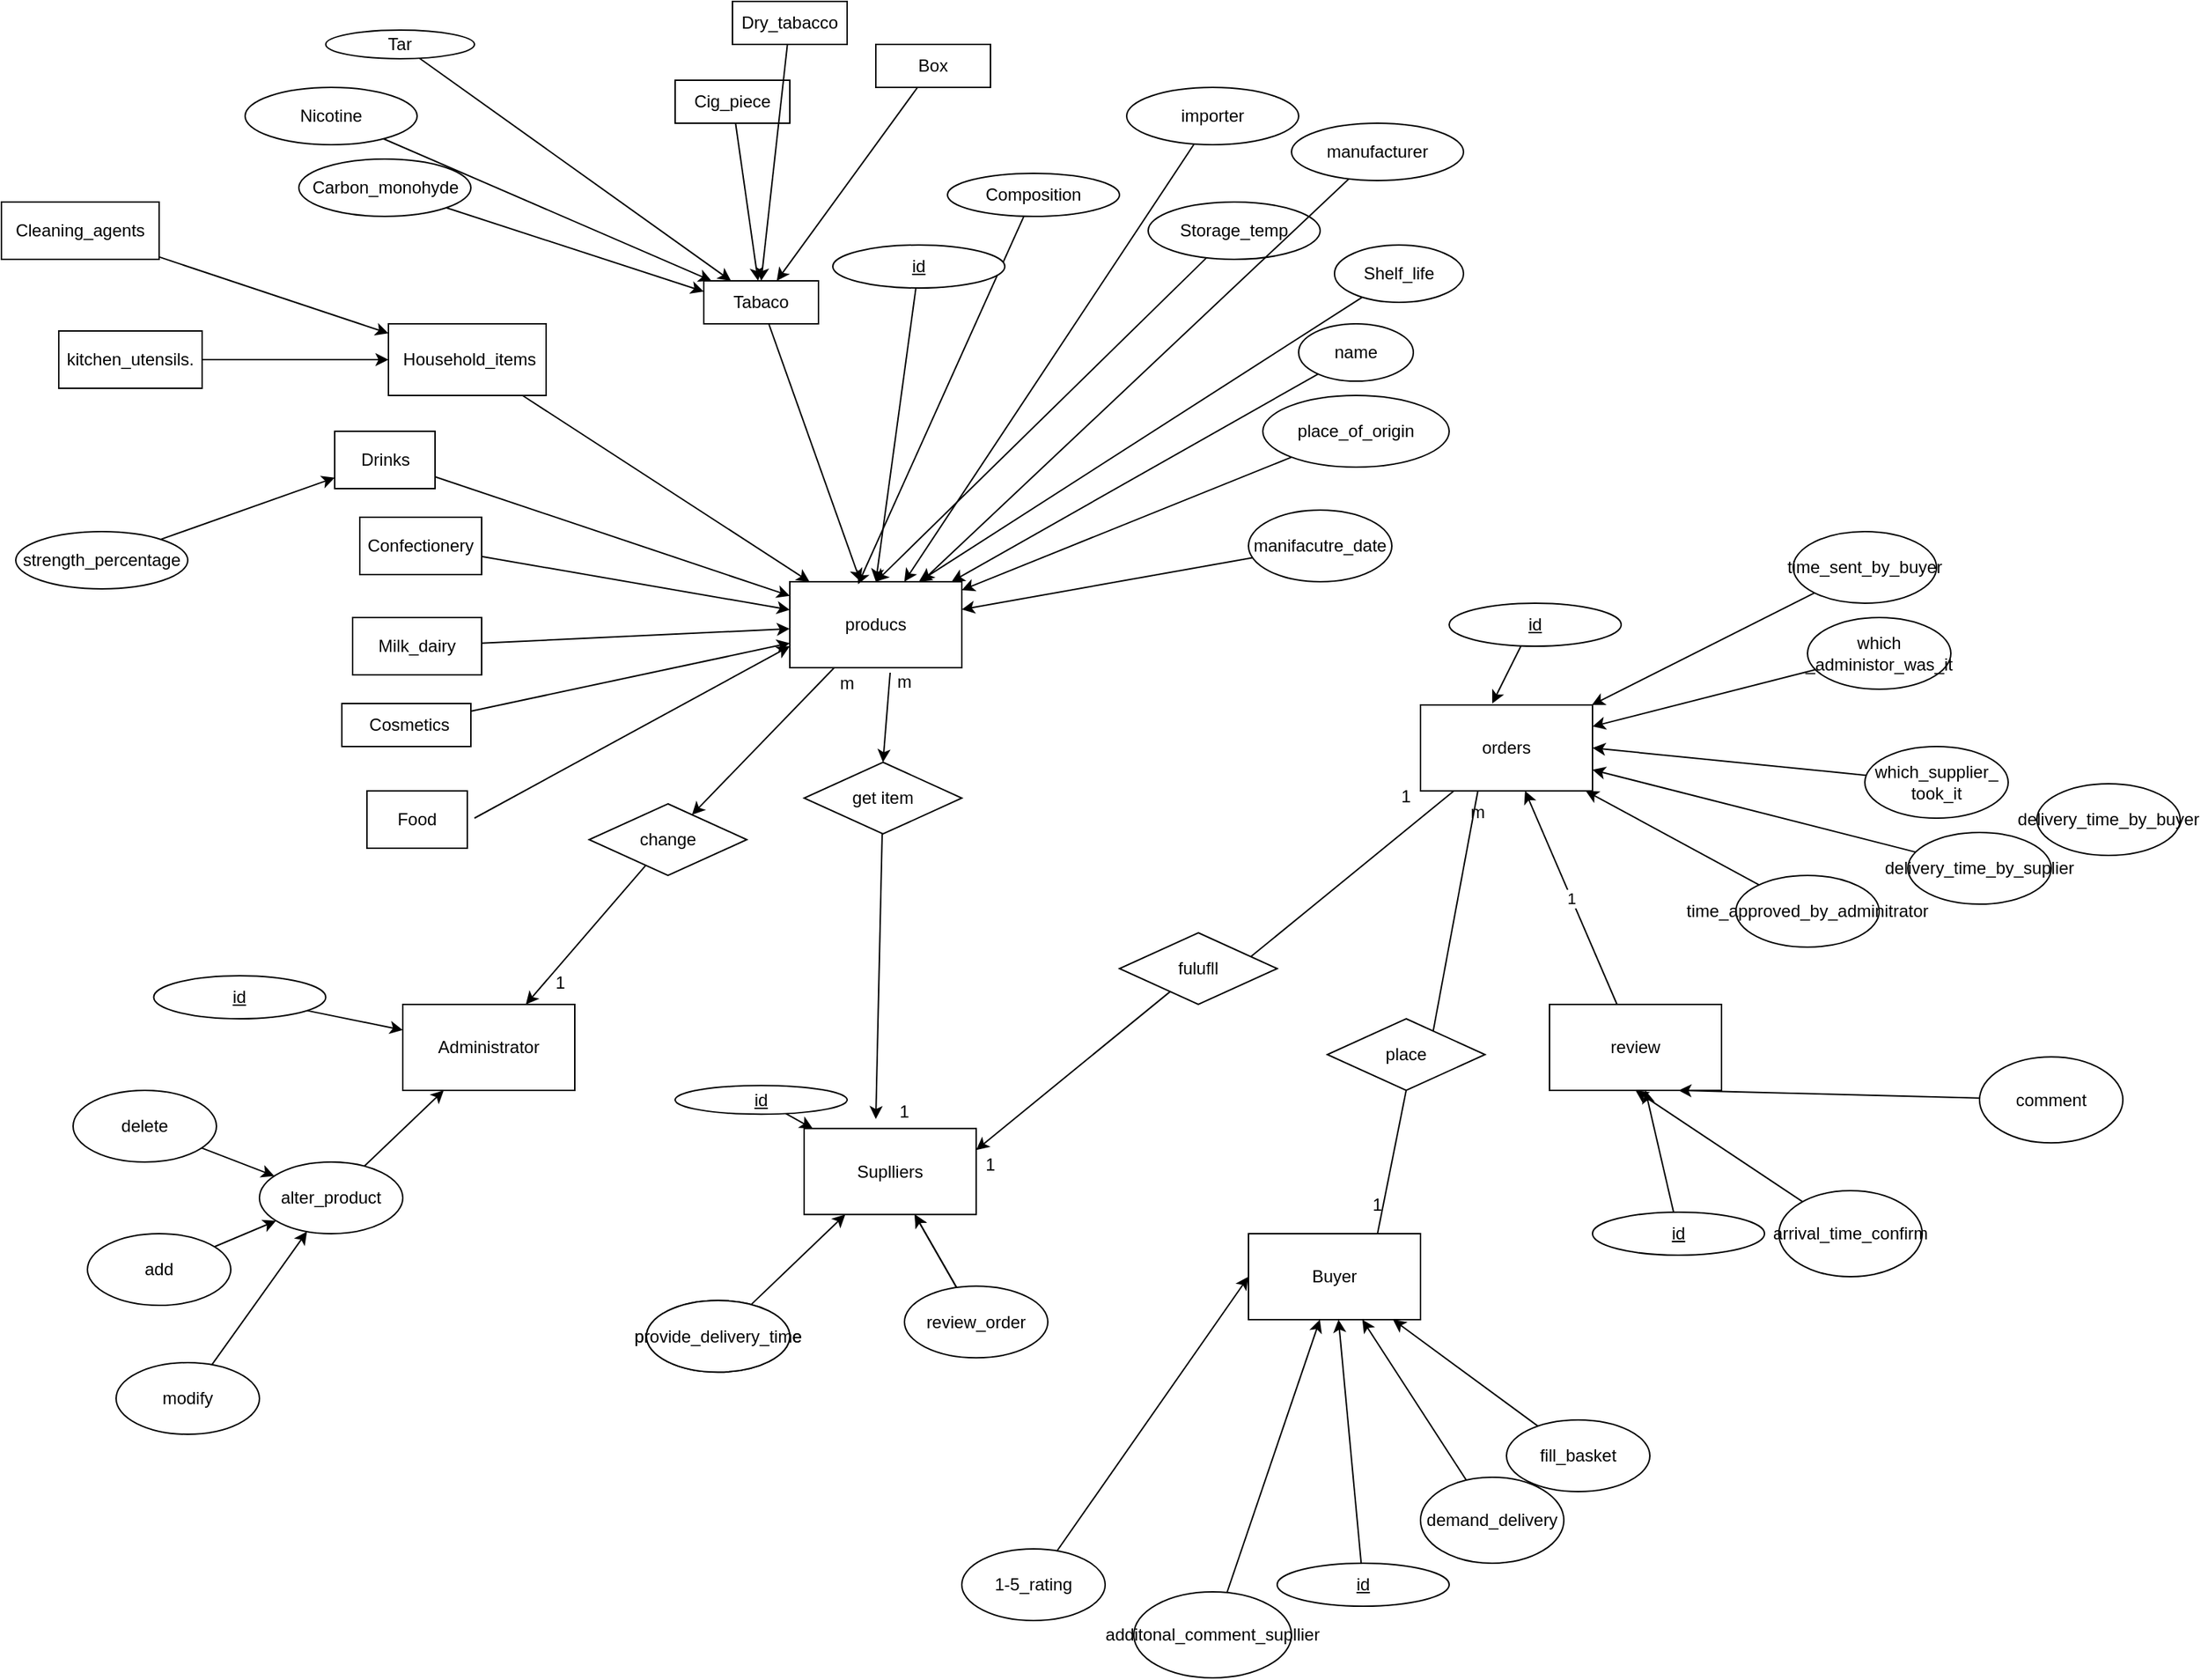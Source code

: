<mxfile>
    <diagram id="aDbfMxfE2nxTGC2v-ad4" name="Page-1">
        <mxGraphModel dx="2637" dy="1395" grid="1" gridSize="10" guides="1" tooltips="1" connect="1" arrows="1" fold="1" page="0" pageScale="1" pageWidth="850" pageHeight="1100" math="0" shadow="0">
            <root>
                <mxCell id="0"/>
                <mxCell id="1" parent="0"/>
                <mxCell id="179" style="edgeStyle=none;html=1;startArrow=none;" edge="1" parent="1" source="180">
                    <mxGeometry relative="1" as="geometry">
                        <mxPoint x="420" y="650" as="targetPoint"/>
                    </mxGeometry>
                </mxCell>
                <mxCell id="198" style="edgeStyle=none;html=1;" edge="1" parent="1" source="2" target="90">
                    <mxGeometry relative="1" as="geometry"/>
                </mxCell>
                <mxCell id="2" value="producs" style="whiteSpace=wrap;html=1;" parent="1" vertex="1">
                    <mxGeometry x="360" y="275" width="120" height="60" as="geometry"/>
                </mxCell>
                <mxCell id="9" value="Food" style="whiteSpace=wrap;html=1;" parent="1" vertex="1">
                    <mxGeometry x="65" y="421" width="70" height="40" as="geometry"/>
                </mxCell>
                <mxCell id="23" style="edgeStyle=none;html=1;" parent="1" source="10" target="2" edge="1">
                    <mxGeometry relative="1" as="geometry"/>
                </mxCell>
                <mxCell id="10" value="Tabaco&lt;br&gt;" style="whiteSpace=wrap;html=1;" parent="1" vertex="1">
                    <mxGeometry x="300" y="65" width="80" height="30" as="geometry"/>
                </mxCell>
                <mxCell id="24" style="edgeStyle=none;html=1;" parent="1" source="11" target="2" edge="1">
                    <mxGeometry relative="1" as="geometry"/>
                </mxCell>
                <mxCell id="11" value="Drinks" style="whiteSpace=wrap;html=1;" parent="1" vertex="1">
                    <mxGeometry x="42.5" y="170" width="70" height="40" as="geometry"/>
                </mxCell>
                <mxCell id="26" style="edgeStyle=none;html=1;" parent="1" source="12" target="2" edge="1">
                    <mxGeometry relative="1" as="geometry"/>
                </mxCell>
                <mxCell id="12" value="Milk_dairy&lt;span style=&quot;color: rgba(0, 0, 0, 0); font-family: monospace; font-size: 0px; text-align: start;&quot;&gt;%3CmxGraphModel%3E%3Croot%3E%3CmxCell%20id%3D%220%22%2F%3E%3CmxCell%20id%3D%221%22%20parent%3D%220%22%2F%3E%3CmxCell%20id%3D%222%22%20value%3D%22Drinks%22%20style%3D%22whiteSpace%3Dwrap%3Bhtml%3D1%3B%22%20vertex%3D%221%22%20parent%3D%221%22%3E%3CmxGeometry%20x%3D%22530%22%20y%3D%22230%22%20width%3D%22120%22%20height%3D%2260%22%20as%3D%22geometry%22%2F%3E%3C%2FmxCell%3E%3C%2Froot%3E%3C%2FmxGraphModel%3E&lt;/span&gt;" style="whiteSpace=wrap;html=1;" parent="1" vertex="1">
                    <mxGeometry x="55" y="300" width="90" height="40" as="geometry"/>
                </mxCell>
                <mxCell id="25" style="edgeStyle=none;html=1;" parent="1" source="13" target="2" edge="1">
                    <mxGeometry relative="1" as="geometry"/>
                </mxCell>
                <mxCell id="13" value="Confectionery" style="whiteSpace=wrap;html=1;" parent="1" vertex="1">
                    <mxGeometry x="60" y="230" width="85" height="40" as="geometry"/>
                </mxCell>
                <mxCell id="27" style="edgeStyle=none;html=1;" parent="1" source="14" target="2" edge="1">
                    <mxGeometry relative="1" as="geometry"/>
                </mxCell>
                <mxCell id="14" value="&amp;nbsp;Cosmetics&lt;br&gt;" style="whiteSpace=wrap;html=1;" parent="1" vertex="1">
                    <mxGeometry x="47.5" y="360" width="90" height="30" as="geometry"/>
                </mxCell>
                <mxCell id="16" style="edgeStyle=none;html=1;" parent="1" source="15" target="2" edge="1">
                    <mxGeometry relative="1" as="geometry"/>
                </mxCell>
                <mxCell id="15" value="&amp;nbsp;Household_items&lt;br&gt;" style="whiteSpace=wrap;html=1;" parent="1" vertex="1">
                    <mxGeometry x="80" y="95" width="110" height="50" as="geometry"/>
                </mxCell>
                <mxCell id="20" style="edgeStyle=none;html=1;" parent="1" source="17" target="10" edge="1">
                    <mxGeometry relative="1" as="geometry"/>
                </mxCell>
                <mxCell id="17" value="Cig_piece&lt;br&gt;" style="whiteSpace=wrap;html=1;" parent="1" vertex="1">
                    <mxGeometry x="280" y="-75" width="80" height="30" as="geometry"/>
                </mxCell>
                <mxCell id="22" style="edgeStyle=none;html=1;" parent="1" source="18" target="10" edge="1">
                    <mxGeometry relative="1" as="geometry"/>
                </mxCell>
                <mxCell id="18" value="Box&lt;br&gt;" style="whiteSpace=wrap;html=1;" parent="1" vertex="1">
                    <mxGeometry x="420" y="-100" width="80" height="30" as="geometry"/>
                </mxCell>
                <mxCell id="21" style="edgeStyle=none;html=1;entryX=0.5;entryY=0;entryDx=0;entryDy=0;" parent="1" source="19" target="10" edge="1">
                    <mxGeometry relative="1" as="geometry"/>
                </mxCell>
                <mxCell id="19" value="Dry_tabacco" style="whiteSpace=wrap;html=1;" parent="1" vertex="1">
                    <mxGeometry x="320" y="-130" width="80" height="30" as="geometry"/>
                </mxCell>
                <mxCell id="42" style="edgeStyle=none;html=1;" parent="1" source="30" target="2" edge="1">
                    <mxGeometry relative="1" as="geometry"/>
                </mxCell>
                <mxCell id="30" value="name&lt;br&gt;" style="ellipse;whiteSpace=wrap;html=1;" parent="1" vertex="1">
                    <mxGeometry x="715" y="95" width="80" height="40" as="geometry"/>
                </mxCell>
                <mxCell id="41" style="edgeStyle=none;html=1;" parent="1" source="31" target="2" edge="1">
                    <mxGeometry relative="1" as="geometry"/>
                </mxCell>
                <mxCell id="31" value="manifacutre_date" style="ellipse;whiteSpace=wrap;html=1;" parent="1" vertex="1">
                    <mxGeometry x="680" y="225" width="100" height="50" as="geometry"/>
                </mxCell>
                <mxCell id="40" style="edgeStyle=none;html=1;entryX=0.75;entryY=0;entryDx=0;entryDy=0;" parent="1" source="32" target="2" edge="1">
                    <mxGeometry relative="1" as="geometry"/>
                </mxCell>
                <mxCell id="32" value="Shelf_life" style="ellipse;whiteSpace=wrap;html=1;" parent="1" vertex="1">
                    <mxGeometry x="740" y="40" width="90" height="40" as="geometry"/>
                </mxCell>
                <mxCell id="38" style="edgeStyle=none;html=1;entryX=0.397;entryY=0.03;entryDx=0;entryDy=0;entryPerimeter=0;" parent="1" source="33" target="2" edge="1">
                    <mxGeometry relative="1" as="geometry"/>
                </mxCell>
                <mxCell id="33" value="Composition&lt;br&gt;" style="ellipse;whiteSpace=wrap;html=1;" parent="1" vertex="1">
                    <mxGeometry x="470" y="-10" width="120" height="30" as="geometry"/>
                </mxCell>
                <mxCell id="39" style="edgeStyle=none;html=1;entryX=0.5;entryY=0;entryDx=0;entryDy=0;" parent="1" source="34" target="2" edge="1">
                    <mxGeometry relative="1" as="geometry"/>
                </mxCell>
                <mxCell id="34" value="Storage_temp&lt;br&gt;" style="ellipse;whiteSpace=wrap;html=1;" parent="1" vertex="1">
                    <mxGeometry x="610" y="10" width="120" height="40" as="geometry"/>
                </mxCell>
                <mxCell id="43" style="edgeStyle=none;html=1;" parent="1" source="35" target="2" edge="1">
                    <mxGeometry relative="1" as="geometry"/>
                </mxCell>
                <mxCell id="35" value="place_of_origin" style="ellipse;whiteSpace=wrap;html=1;" parent="1" vertex="1">
                    <mxGeometry x="690" y="145" width="130" height="50" as="geometry"/>
                </mxCell>
                <mxCell id="44" style="edgeStyle=none;html=1;" parent="1" source="36" target="2" edge="1">
                    <mxGeometry relative="1" as="geometry"/>
                </mxCell>
                <mxCell id="36" value="manufacturer" style="ellipse;whiteSpace=wrap;html=1;" parent="1" vertex="1">
                    <mxGeometry x="710" y="-45" width="120" height="40" as="geometry"/>
                </mxCell>
                <mxCell id="45" style="edgeStyle=none;html=1;" parent="1" source="37" target="2" edge="1">
                    <mxGeometry relative="1" as="geometry"/>
                </mxCell>
                <mxCell id="37" value="importer" style="ellipse;whiteSpace=wrap;html=1;" parent="1" vertex="1">
                    <mxGeometry x="595" y="-70" width="120" height="40" as="geometry"/>
                </mxCell>
                <mxCell id="56" style="edgeStyle=none;html=1;" parent="1" source="48" target="10" edge="1">
                    <mxGeometry relative="1" as="geometry"/>
                </mxCell>
                <mxCell id="48" value="Nicotine&lt;br&gt;" style="ellipse;whiteSpace=wrap;html=1;" parent="1" vertex="1">
                    <mxGeometry x="-20" y="-70" width="120" height="40" as="geometry"/>
                </mxCell>
                <mxCell id="55" style="edgeStyle=none;html=1;" parent="1" source="49" target="10" edge="1">
                    <mxGeometry relative="1" as="geometry"/>
                </mxCell>
                <mxCell id="49" value="Tar&lt;br&gt;" style="ellipse;whiteSpace=wrap;html=1;" parent="1" vertex="1">
                    <mxGeometry x="36.25" y="-110" width="103.75" height="20" as="geometry"/>
                </mxCell>
                <mxCell id="54" style="edgeStyle=none;html=1;entryX=0;entryY=0.25;entryDx=0;entryDy=0;" parent="1" source="50" target="10" edge="1">
                    <mxGeometry relative="1" as="geometry">
                        <mxPoint x="260" y="-10" as="targetPoint"/>
                    </mxGeometry>
                </mxCell>
                <mxCell id="50" value="Carbon_monohyde&lt;br&gt;" style="ellipse;whiteSpace=wrap;html=1;" parent="1" vertex="1">
                    <mxGeometry x="17.5" y="-20" width="120" height="40" as="geometry"/>
                </mxCell>
                <mxCell id="60" style="edgeStyle=none;html=1;" parent="1" source="57" target="11" edge="1">
                    <mxGeometry relative="1" as="geometry"/>
                </mxCell>
                <mxCell id="57" value="strength_percentage" style="ellipse;whiteSpace=wrap;html=1;" parent="1" vertex="1">
                    <mxGeometry x="-180" y="240" width="120" height="40" as="geometry"/>
                </mxCell>
                <mxCell id="66" style="edgeStyle=none;html=1;" parent="1" source="64" target="15" edge="1">
                    <mxGeometry relative="1" as="geometry">
                        <mxPoint x="-60" y="40" as="targetPoint"/>
                    </mxGeometry>
                </mxCell>
                <mxCell id="64" value="Cleaning_agents" style="whiteSpace=wrap;html=1;" parent="1" vertex="1">
                    <mxGeometry x="-190" y="10" width="110" height="40" as="geometry"/>
                </mxCell>
                <mxCell id="67" style="edgeStyle=none;html=1;" parent="1" source="65" target="15" edge="1">
                    <mxGeometry relative="1" as="geometry"/>
                </mxCell>
                <mxCell id="65" value="kitchen_utensils." style="whiteSpace=wrap;html=1;" parent="1" vertex="1">
                    <mxGeometry x="-150" y="100" width="100" height="40" as="geometry"/>
                </mxCell>
                <mxCell id="70" value="Administrator" style="whiteSpace=wrap;html=1;" parent="1" vertex="1">
                    <mxGeometry x="90" y="570" width="120" height="60" as="geometry"/>
                </mxCell>
                <mxCell id="73" value="Buyer" style="whiteSpace=wrap;html=1;" parent="1" vertex="1">
                    <mxGeometry x="680" y="730" width="120" height="60" as="geometry"/>
                </mxCell>
                <mxCell id="74" value="Suplliers&lt;br&gt;" style="whiteSpace=wrap;html=1;" parent="1" vertex="1">
                    <mxGeometry x="370" y="656.62" width="120" height="60" as="geometry"/>
                </mxCell>
                <mxCell id="88" value="" style="edgeStyle=none;orthogonalLoop=1;jettySize=auto;html=1;entryX=0;entryY=0.75;entryDx=0;entryDy=0;" parent="1" target="2" edge="1">
                    <mxGeometry width="80" relative="1" as="geometry">
                        <mxPoint x="140" y="440" as="sourcePoint"/>
                        <mxPoint x="420" y="510" as="targetPoint"/>
                        <Array as="points"/>
                    </mxGeometry>
                </mxCell>
                <mxCell id="199" style="edgeStyle=none;html=1;" edge="1" parent="1" source="90" target="70">
                    <mxGeometry relative="1" as="geometry"/>
                </mxCell>
                <mxCell id="90" value="change" style="rhombus;whiteSpace=wrap;html=1;" vertex="1" parent="1">
                    <mxGeometry x="220" y="430" width="110" height="50" as="geometry"/>
                </mxCell>
                <mxCell id="156" style="edgeStyle=none;html=1;entryX=1;entryY=0.25;entryDx=0;entryDy=0;startArrow=none;" edge="1" parent="1" source="157" target="74">
                    <mxGeometry relative="1" as="geometry">
                        <mxPoint x="570.446" y="570.004" as="sourcePoint"/>
                    </mxGeometry>
                </mxCell>
                <mxCell id="99" value="orders&lt;br&gt;" style="whiteSpace=wrap;html=1;" vertex="1" parent="1">
                    <mxGeometry x="800" y="361" width="120" height="60" as="geometry"/>
                </mxCell>
                <mxCell id="101" style="edgeStyle=none;html=1;" edge="1" parent="1" source="100" target="99">
                    <mxGeometry relative="1" as="geometry"/>
                </mxCell>
                <mxCell id="100" value="time_sent_by_buyer" style="ellipse;whiteSpace=wrap;html=1;" vertex="1" parent="1">
                    <mxGeometry x="1060" y="240" width="100" height="50" as="geometry"/>
                </mxCell>
                <mxCell id="139" style="edgeStyle=none;html=1;" edge="1" parent="1" source="102" target="99">
                    <mxGeometry relative="1" as="geometry"/>
                </mxCell>
                <mxCell id="102" value="time_approved_by_adminitrator&lt;br&gt;" style="ellipse;whiteSpace=wrap;html=1;" vertex="1" parent="1">
                    <mxGeometry x="1020" y="480" width="100" height="50" as="geometry"/>
                </mxCell>
                <mxCell id="163" style="edgeStyle=none;html=1;entryX=1;entryY=0.25;entryDx=0;entryDy=0;" edge="1" parent="1" source="103" target="99">
                    <mxGeometry relative="1" as="geometry"/>
                </mxCell>
                <mxCell id="103" value="which _administor_was_it" style="ellipse;whiteSpace=wrap;html=1;" vertex="1" parent="1">
                    <mxGeometry x="1070" y="300" width="100" height="50" as="geometry"/>
                </mxCell>
                <mxCell id="138" style="edgeStyle=none;html=1;entryX=1;entryY=0.5;entryDx=0;entryDy=0;" edge="1" parent="1" source="104" target="99">
                    <mxGeometry relative="1" as="geometry"/>
                </mxCell>
                <mxCell id="104" value="which_supplier_&lt;br&gt;took_it" style="ellipse;whiteSpace=wrap;html=1;" vertex="1" parent="1">
                    <mxGeometry x="1110" y="390" width="100" height="50" as="geometry"/>
                </mxCell>
                <mxCell id="140" style="edgeStyle=none;html=1;" edge="1" parent="1" source="105" target="99">
                    <mxGeometry relative="1" as="geometry"/>
                </mxCell>
                <mxCell id="105" value="delivery_time_by_suplier" style="ellipse;whiteSpace=wrap;html=1;" vertex="1" parent="1">
                    <mxGeometry x="1140" y="450" width="100" height="50" as="geometry"/>
                </mxCell>
                <mxCell id="168" style="edgeStyle=none;html=1;" edge="1" parent="1" source="108" target="165">
                    <mxGeometry relative="1" as="geometry"/>
                </mxCell>
                <mxCell id="108" value="modify" style="ellipse;whiteSpace=wrap;html=1;" vertex="1" parent="1">
                    <mxGeometry x="-110" y="820" width="100" height="50" as="geometry"/>
                </mxCell>
                <mxCell id="167" style="edgeStyle=none;html=1;" edge="1" parent="1" source="109" target="165">
                    <mxGeometry relative="1" as="geometry"/>
                </mxCell>
                <mxCell id="109" value="add" style="ellipse;whiteSpace=wrap;html=1;" vertex="1" parent="1">
                    <mxGeometry x="-130" y="730" width="100" height="50" as="geometry"/>
                </mxCell>
                <mxCell id="169" style="edgeStyle=none;html=1;" edge="1" parent="1" source="110" target="165">
                    <mxGeometry relative="1" as="geometry"/>
                </mxCell>
                <mxCell id="110" value="delete" style="ellipse;whiteSpace=wrap;html=1;" vertex="1" parent="1">
                    <mxGeometry x="-140" y="630" width="100" height="50" as="geometry"/>
                </mxCell>
                <mxCell id="117" style="edgeStyle=none;html=1;" edge="1" parent="1" source="114" target="73">
                    <mxGeometry relative="1" as="geometry"/>
                </mxCell>
                <mxCell id="114" value="fill_basket" style="ellipse;whiteSpace=wrap;html=1;" vertex="1" parent="1">
                    <mxGeometry x="860" y="860" width="100" height="50" as="geometry"/>
                </mxCell>
                <mxCell id="116" style="edgeStyle=none;html=1;" edge="1" parent="1" source="115" target="73">
                    <mxGeometry relative="1" as="geometry"/>
                </mxCell>
                <mxCell id="115" value="demand_delivery" style="ellipse;whiteSpace=wrap;html=1;" vertex="1" parent="1">
                    <mxGeometry x="800" y="900" width="100" height="60" as="geometry"/>
                </mxCell>
                <mxCell id="121" style="edgeStyle=none;html=1;" edge="1" parent="1" source="118" target="74">
                    <mxGeometry relative="1" as="geometry"/>
                </mxCell>
                <mxCell id="118" value="provide_delivery_time" style="ellipse;whiteSpace=wrap;html=1;" vertex="1" parent="1">
                    <mxGeometry x="260" y="776.62" width="100" height="50" as="geometry"/>
                </mxCell>
                <mxCell id="120" style="edgeStyle=none;html=1;" edge="1" parent="1" source="119" target="74">
                    <mxGeometry relative="1" as="geometry"/>
                </mxCell>
                <mxCell id="122" style="edgeStyle=none;html=1;" edge="1" parent="1" source="119" target="74">
                    <mxGeometry relative="1" as="geometry"/>
                </mxCell>
                <mxCell id="119" value="review_order" style="ellipse;whiteSpace=wrap;html=1;" vertex="1" parent="1">
                    <mxGeometry x="440" y="766.62" width="100" height="50" as="geometry"/>
                </mxCell>
                <mxCell id="142" value="" style="edgeStyle=none;html=1;endArrow=none;entryX=0.75;entryY=0;entryDx=0;entryDy=0;startArrow=none;exitX=0.5;exitY=1;exitDx=0;exitDy=0;" edge="1" parent="1" source="204" target="73">
                    <mxGeometry relative="1" as="geometry">
                        <mxPoint x="781.317" y="658.326" as="sourcePoint"/>
                        <mxPoint x="731.484" y="527.493" as="targetPoint"/>
                    </mxGeometry>
                </mxCell>
                <mxCell id="144" value="1" style="edgeStyle=none;html=1;" edge="1" parent="1" source="143" target="99">
                    <mxGeometry relative="1" as="geometry"/>
                </mxCell>
                <mxCell id="143" value="review" style="whiteSpace=wrap;html=1;" vertex="1" parent="1">
                    <mxGeometry x="890" y="570" width="120" height="60" as="geometry"/>
                </mxCell>
                <mxCell id="148" style="edgeStyle=none;html=1;entryX=0;entryY=0.5;entryDx=0;entryDy=0;" edge="1" parent="1" source="147" target="73">
                    <mxGeometry relative="1" as="geometry"/>
                </mxCell>
                <mxCell id="147" value="1-5_rating" style="ellipse;whiteSpace=wrap;html=1;" vertex="1" parent="1">
                    <mxGeometry x="480" y="950" width="100" height="50" as="geometry"/>
                </mxCell>
                <mxCell id="150" style="edgeStyle=none;html=1;entryX=0.75;entryY=1;entryDx=0;entryDy=0;" edge="1" parent="1" source="149" target="143">
                    <mxGeometry relative="1" as="geometry"/>
                </mxCell>
                <mxCell id="149" value="comment" style="ellipse;whiteSpace=wrap;html=1;" vertex="1" parent="1">
                    <mxGeometry x="1190" y="606.62" width="100" height="60" as="geometry"/>
                </mxCell>
                <mxCell id="152" style="edgeStyle=none;html=1;entryX=0.5;entryY=1;entryDx=0;entryDy=0;" edge="1" parent="1" source="151" target="143">
                    <mxGeometry relative="1" as="geometry"/>
                </mxCell>
                <mxCell id="151" value="arrival_time_confirm" style="ellipse;whiteSpace=wrap;html=1;" vertex="1" parent="1">
                    <mxGeometry x="1050" y="700" width="100" height="60" as="geometry"/>
                </mxCell>
                <mxCell id="158" value="" style="edgeStyle=none;html=1;entryX=1;entryY=0.25;entryDx=0;entryDy=0;endArrow=none;" edge="1" parent="1" source="99" target="157">
                    <mxGeometry relative="1" as="geometry">
                        <mxPoint x="831.875" y="421" as="sourcePoint"/>
                        <mxPoint x="500" y="775" as="targetPoint"/>
                    </mxGeometry>
                </mxCell>
                <mxCell id="157" value="fulufll" style="rhombus;whiteSpace=wrap;html=1;rotation=0;" vertex="1" parent="1">
                    <mxGeometry x="590" y="520" width="110" height="50" as="geometry"/>
                </mxCell>
                <mxCell id="160" value="" style="edgeStyle=none;html=1;endArrow=none;entryX=0.75;entryY=0;entryDx=0;entryDy=0;startArrow=none;exitX=0.5;exitY=0;exitDx=0;exitDy=0;" edge="1" parent="1" source="205">
                    <mxGeometry relative="1" as="geometry">
                        <mxPoint x="852.025" y="421" as="sourcePoint"/>
                        <mxPoint x="803.333" y="618.333" as="targetPoint"/>
                    </mxGeometry>
                </mxCell>
                <mxCell id="161" value="1" style="text;strokeColor=none;align=center;fillColor=none;html=1;verticalAlign=middle;whiteSpace=wrap;rounded=0;" vertex="1" parent="1">
                    <mxGeometry x="470" y="666.62" width="60" height="30" as="geometry"/>
                </mxCell>
                <mxCell id="162" value="1" style="text;strokeColor=none;align=center;fillColor=none;html=1;verticalAlign=middle;whiteSpace=wrap;rounded=0;" vertex="1" parent="1">
                    <mxGeometry x="740" y="695" width="60" height="30" as="geometry"/>
                </mxCell>
                <mxCell id="166" style="edgeStyle=none;html=1;" edge="1" parent="1" source="165" target="70">
                    <mxGeometry relative="1" as="geometry"/>
                </mxCell>
                <mxCell id="165" value="alter_product" style="ellipse;whiteSpace=wrap;html=1;" vertex="1" parent="1">
                    <mxGeometry x="-10" y="680" width="100" height="50" as="geometry"/>
                </mxCell>
                <mxCell id="170" value="provide_delivery_time" style="ellipse;whiteSpace=wrap;html=1;" vertex="1" parent="1">
                    <mxGeometry x="260" y="776.62" width="100" height="50" as="geometry"/>
                </mxCell>
                <mxCell id="173" style="edgeStyle=none;html=1;entryX=0.5;entryY=0;entryDx=0;entryDy=0;" edge="1" parent="1" source="172" target="2">
                    <mxGeometry relative="1" as="geometry"/>
                </mxCell>
                <mxCell id="172" value="&lt;u&gt;id&lt;/u&gt;" style="ellipse;whiteSpace=wrap;html=1;" vertex="1" parent="1">
                    <mxGeometry x="390" y="40" width="120" height="30" as="geometry"/>
                </mxCell>
                <mxCell id="180" value="get item" style="rhombus;whiteSpace=wrap;html=1;" vertex="1" parent="1">
                    <mxGeometry x="370" y="401" width="110" height="50" as="geometry"/>
                </mxCell>
                <mxCell id="183" value="1" style="text;strokeColor=none;align=center;fillColor=none;html=1;verticalAlign=middle;whiteSpace=wrap;rounded=0;" vertex="1" parent="1">
                    <mxGeometry x="760" y="410" width="60" height="30" as="geometry"/>
                </mxCell>
                <mxCell id="184" value="m&lt;br&gt;" style="text;strokeColor=none;align=center;fillColor=none;html=1;verticalAlign=middle;whiteSpace=wrap;rounded=0;" vertex="1" parent="1">
                    <mxGeometry x="410" y="330" width="60" height="30" as="geometry"/>
                </mxCell>
                <mxCell id="187" style="edgeStyle=none;html=1;entryX=0.417;entryY=-0.017;entryDx=0;entryDy=0;entryPerimeter=0;" edge="1" parent="1" target="99">
                    <mxGeometry relative="1" as="geometry">
                        <mxPoint x="870" y="320" as="sourcePoint"/>
                    </mxGeometry>
                </mxCell>
                <mxCell id="188" value="&lt;u&gt;id&lt;/u&gt;" style="ellipse;whiteSpace=wrap;html=1;" vertex="1" parent="1">
                    <mxGeometry x="820" y="290" width="120" height="30" as="geometry"/>
                </mxCell>
                <mxCell id="190" style="edgeStyle=none;html=1;" edge="1" parent="1" source="189" target="70">
                    <mxGeometry relative="1" as="geometry"/>
                </mxCell>
                <mxCell id="189" value="&lt;u&gt;id&lt;/u&gt;" style="ellipse;whiteSpace=wrap;html=1;" vertex="1" parent="1">
                    <mxGeometry x="-83.75" y="550" width="120" height="30" as="geometry"/>
                </mxCell>
                <mxCell id="193" style="edgeStyle=none;html=1;" edge="1" parent="1" source="192" target="143">
                    <mxGeometry relative="1" as="geometry"/>
                </mxCell>
                <mxCell id="192" value="&lt;u&gt;id&lt;/u&gt;" style="ellipse;whiteSpace=wrap;html=1;" vertex="1" parent="1">
                    <mxGeometry x="920" y="715" width="120" height="30" as="geometry"/>
                </mxCell>
                <mxCell id="197" style="edgeStyle=none;html=1;" edge="1" parent="1" source="194" target="73">
                    <mxGeometry relative="1" as="geometry"/>
                </mxCell>
                <mxCell id="194" value="&lt;u&gt;id&lt;/u&gt;" style="ellipse;whiteSpace=wrap;html=1;" vertex="1" parent="1">
                    <mxGeometry x="700" y="960" width="120" height="30" as="geometry"/>
                </mxCell>
                <mxCell id="196" style="edgeStyle=none;html=1;" edge="1" parent="1" source="195" target="74">
                    <mxGeometry relative="1" as="geometry"/>
                </mxCell>
                <mxCell id="195" value="&lt;u&gt;id&lt;/u&gt;" style="ellipse;whiteSpace=wrap;html=1;" vertex="1" parent="1">
                    <mxGeometry x="280" y="626.62" width="120" height="20" as="geometry"/>
                </mxCell>
                <mxCell id="200" value="1" style="text;strokeColor=none;align=center;fillColor=none;html=1;verticalAlign=middle;whiteSpace=wrap;rounded=0;" vertex="1" parent="1">
                    <mxGeometry x="170" y="540" width="60" height="30" as="geometry"/>
                </mxCell>
                <mxCell id="201" value="m" style="text;strokeColor=none;align=center;fillColor=none;html=1;verticalAlign=middle;whiteSpace=wrap;rounded=0;" vertex="1" parent="1">
                    <mxGeometry x="370" y="331" width="60" height="30" as="geometry"/>
                </mxCell>
                <mxCell id="204" value="place" style="rhombus;whiteSpace=wrap;html=1;" vertex="1" parent="1">
                    <mxGeometry x="735" y="580" width="110" height="50" as="geometry"/>
                </mxCell>
                <mxCell id="206" value="" style="edgeStyle=none;html=1;endArrow=none;entryX=0.75;entryY=0;entryDx=0;entryDy=0;" edge="1" parent="1" source="99" target="205">
                    <mxGeometry relative="1" as="geometry">
                        <mxPoint x="852.522" y="421" as="sourcePoint"/>
                        <mxPoint x="803.333" y="618.333" as="targetPoint"/>
                    </mxGeometry>
                </mxCell>
                <mxCell id="205" value="m" style="text;strokeColor=none;align=center;fillColor=none;html=1;verticalAlign=middle;whiteSpace=wrap;rounded=0;" vertex="1" parent="1">
                    <mxGeometry x="810" y="421" width="60" height="30" as="geometry"/>
                </mxCell>
                <mxCell id="207" value="" style="edgeStyle=none;orthogonalLoop=1;jettySize=auto;html=1;exitX=1;exitY=0.25;exitDx=0;exitDy=0;entryX=0.5;entryY=0;entryDx=0;entryDy=0;" edge="1" parent="1" source="201" target="180">
                    <mxGeometry width="80" relative="1" as="geometry">
                        <mxPoint x="430" y="370" as="sourcePoint"/>
                        <mxPoint x="510" y="370" as="targetPoint"/>
                        <Array as="points"/>
                    </mxGeometry>
                </mxCell>
                <mxCell id="208" value="1" style="text;strokeColor=none;align=center;fillColor=none;html=1;verticalAlign=middle;whiteSpace=wrap;rounded=0;" vertex="1" parent="1">
                    <mxGeometry x="410" y="630" width="60" height="30" as="geometry"/>
                </mxCell>
                <mxCell id="209" value="delivery_time_by_buyer&lt;br&gt;" style="ellipse;whiteSpace=wrap;html=1;" vertex="1" parent="1">
                    <mxGeometry x="1230" y="416" width="100" height="50" as="geometry"/>
                </mxCell>
                <mxCell id="212" style="edgeStyle=none;html=1;" edge="1" parent="1" source="210" target="73">
                    <mxGeometry relative="1" as="geometry"/>
                </mxCell>
                <mxCell id="210" value="additonal_comment_supllier" style="ellipse;whiteSpace=wrap;html=1;" vertex="1" parent="1">
                    <mxGeometry x="600" y="980" width="110" height="60" as="geometry"/>
                </mxCell>
            </root>
        </mxGraphModel>
    </diagram>
</mxfile>